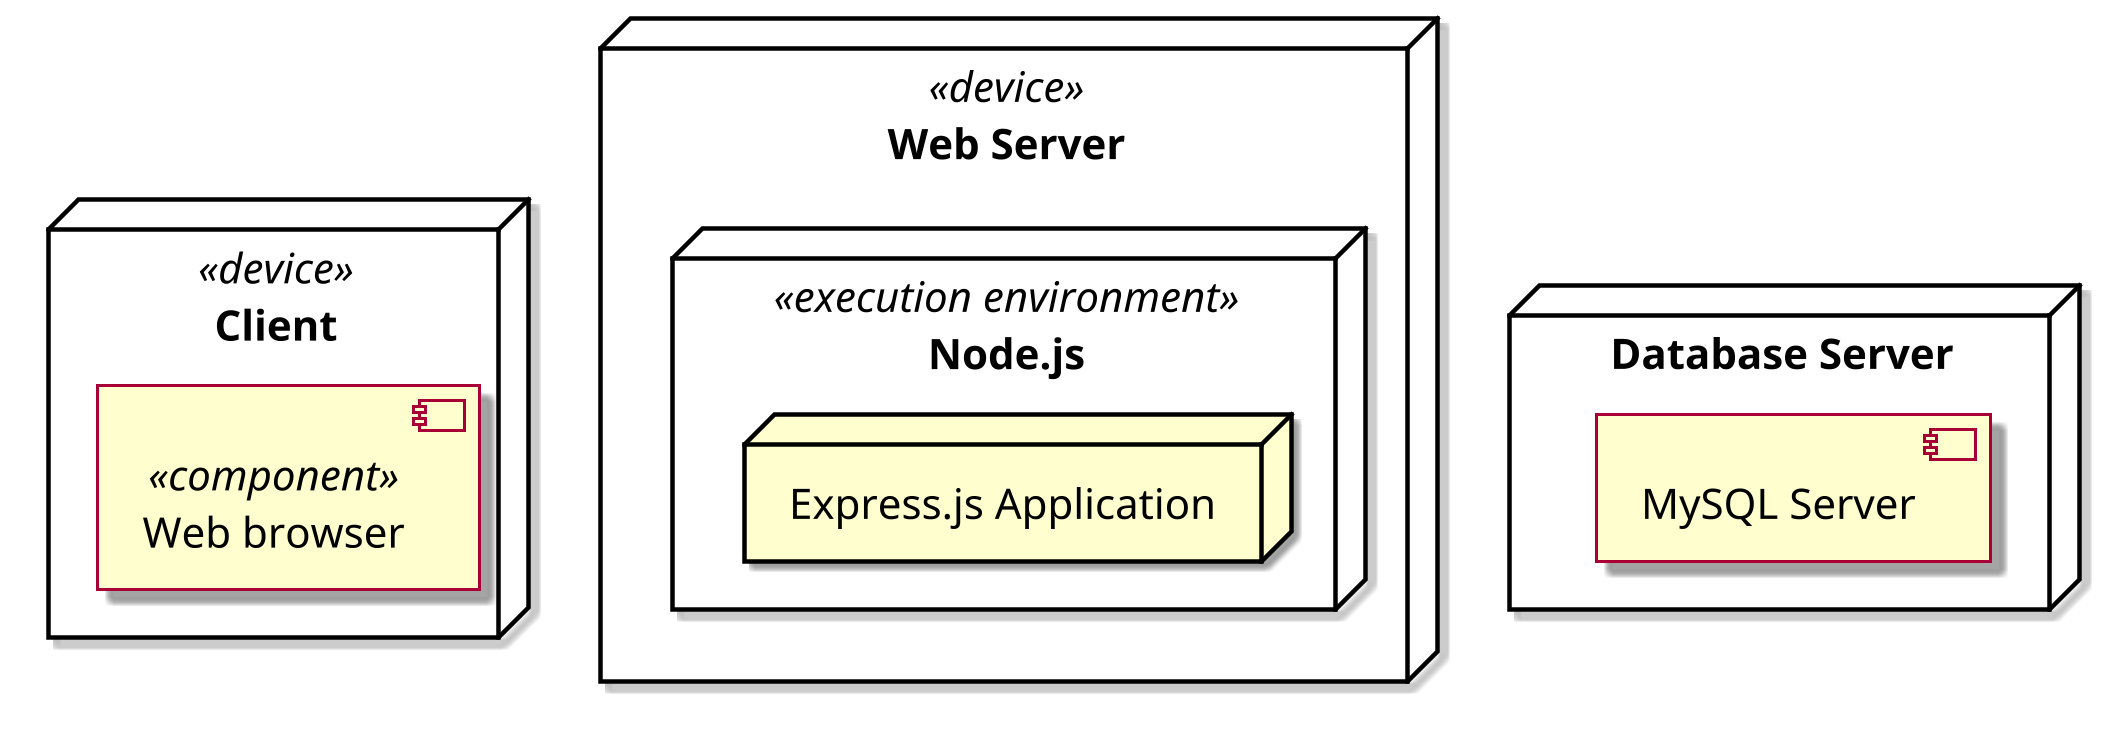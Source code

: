 @startuml Comnponent Diagram

skin rose
scale 3

node "Client" as client <<device>> {
    component "Web browser" as component <<component>> {
        
    }
}
node "Web Server" as server <<device>> {
    node "Node.js" as nodejs <<execution environment>> {
        node "Express.js Application" as expressjs {
            
        }
    }

}
node "Database Server" as database {
    component "MySQL Server" as mysql
}




@enduml
 
